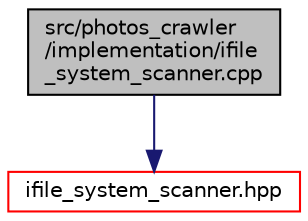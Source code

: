 digraph "src/photos_crawler/implementation/ifile_system_scanner.cpp"
{
 // LATEX_PDF_SIZE
  edge [fontname="Helvetica",fontsize="10",labelfontname="Helvetica",labelfontsize="10"];
  node [fontname="Helvetica",fontsize="10",shape=record];
  Node1 [label="src/photos_crawler\l/implementation/ifile\l_system_scanner.cpp",height=0.2,width=0.4,color="black", fillcolor="grey75", style="filled", fontcolor="black",tooltip=" "];
  Node1 -> Node2 [color="midnightblue",fontsize="10",style="solid",fontname="Helvetica"];
  Node2 [label="ifile_system_scanner.hpp",height=0.2,width=0.4,color="red", fillcolor="white", style="filled",URL="$ifile__system__scanner_8hpp.html",tooltip=" "];
}

